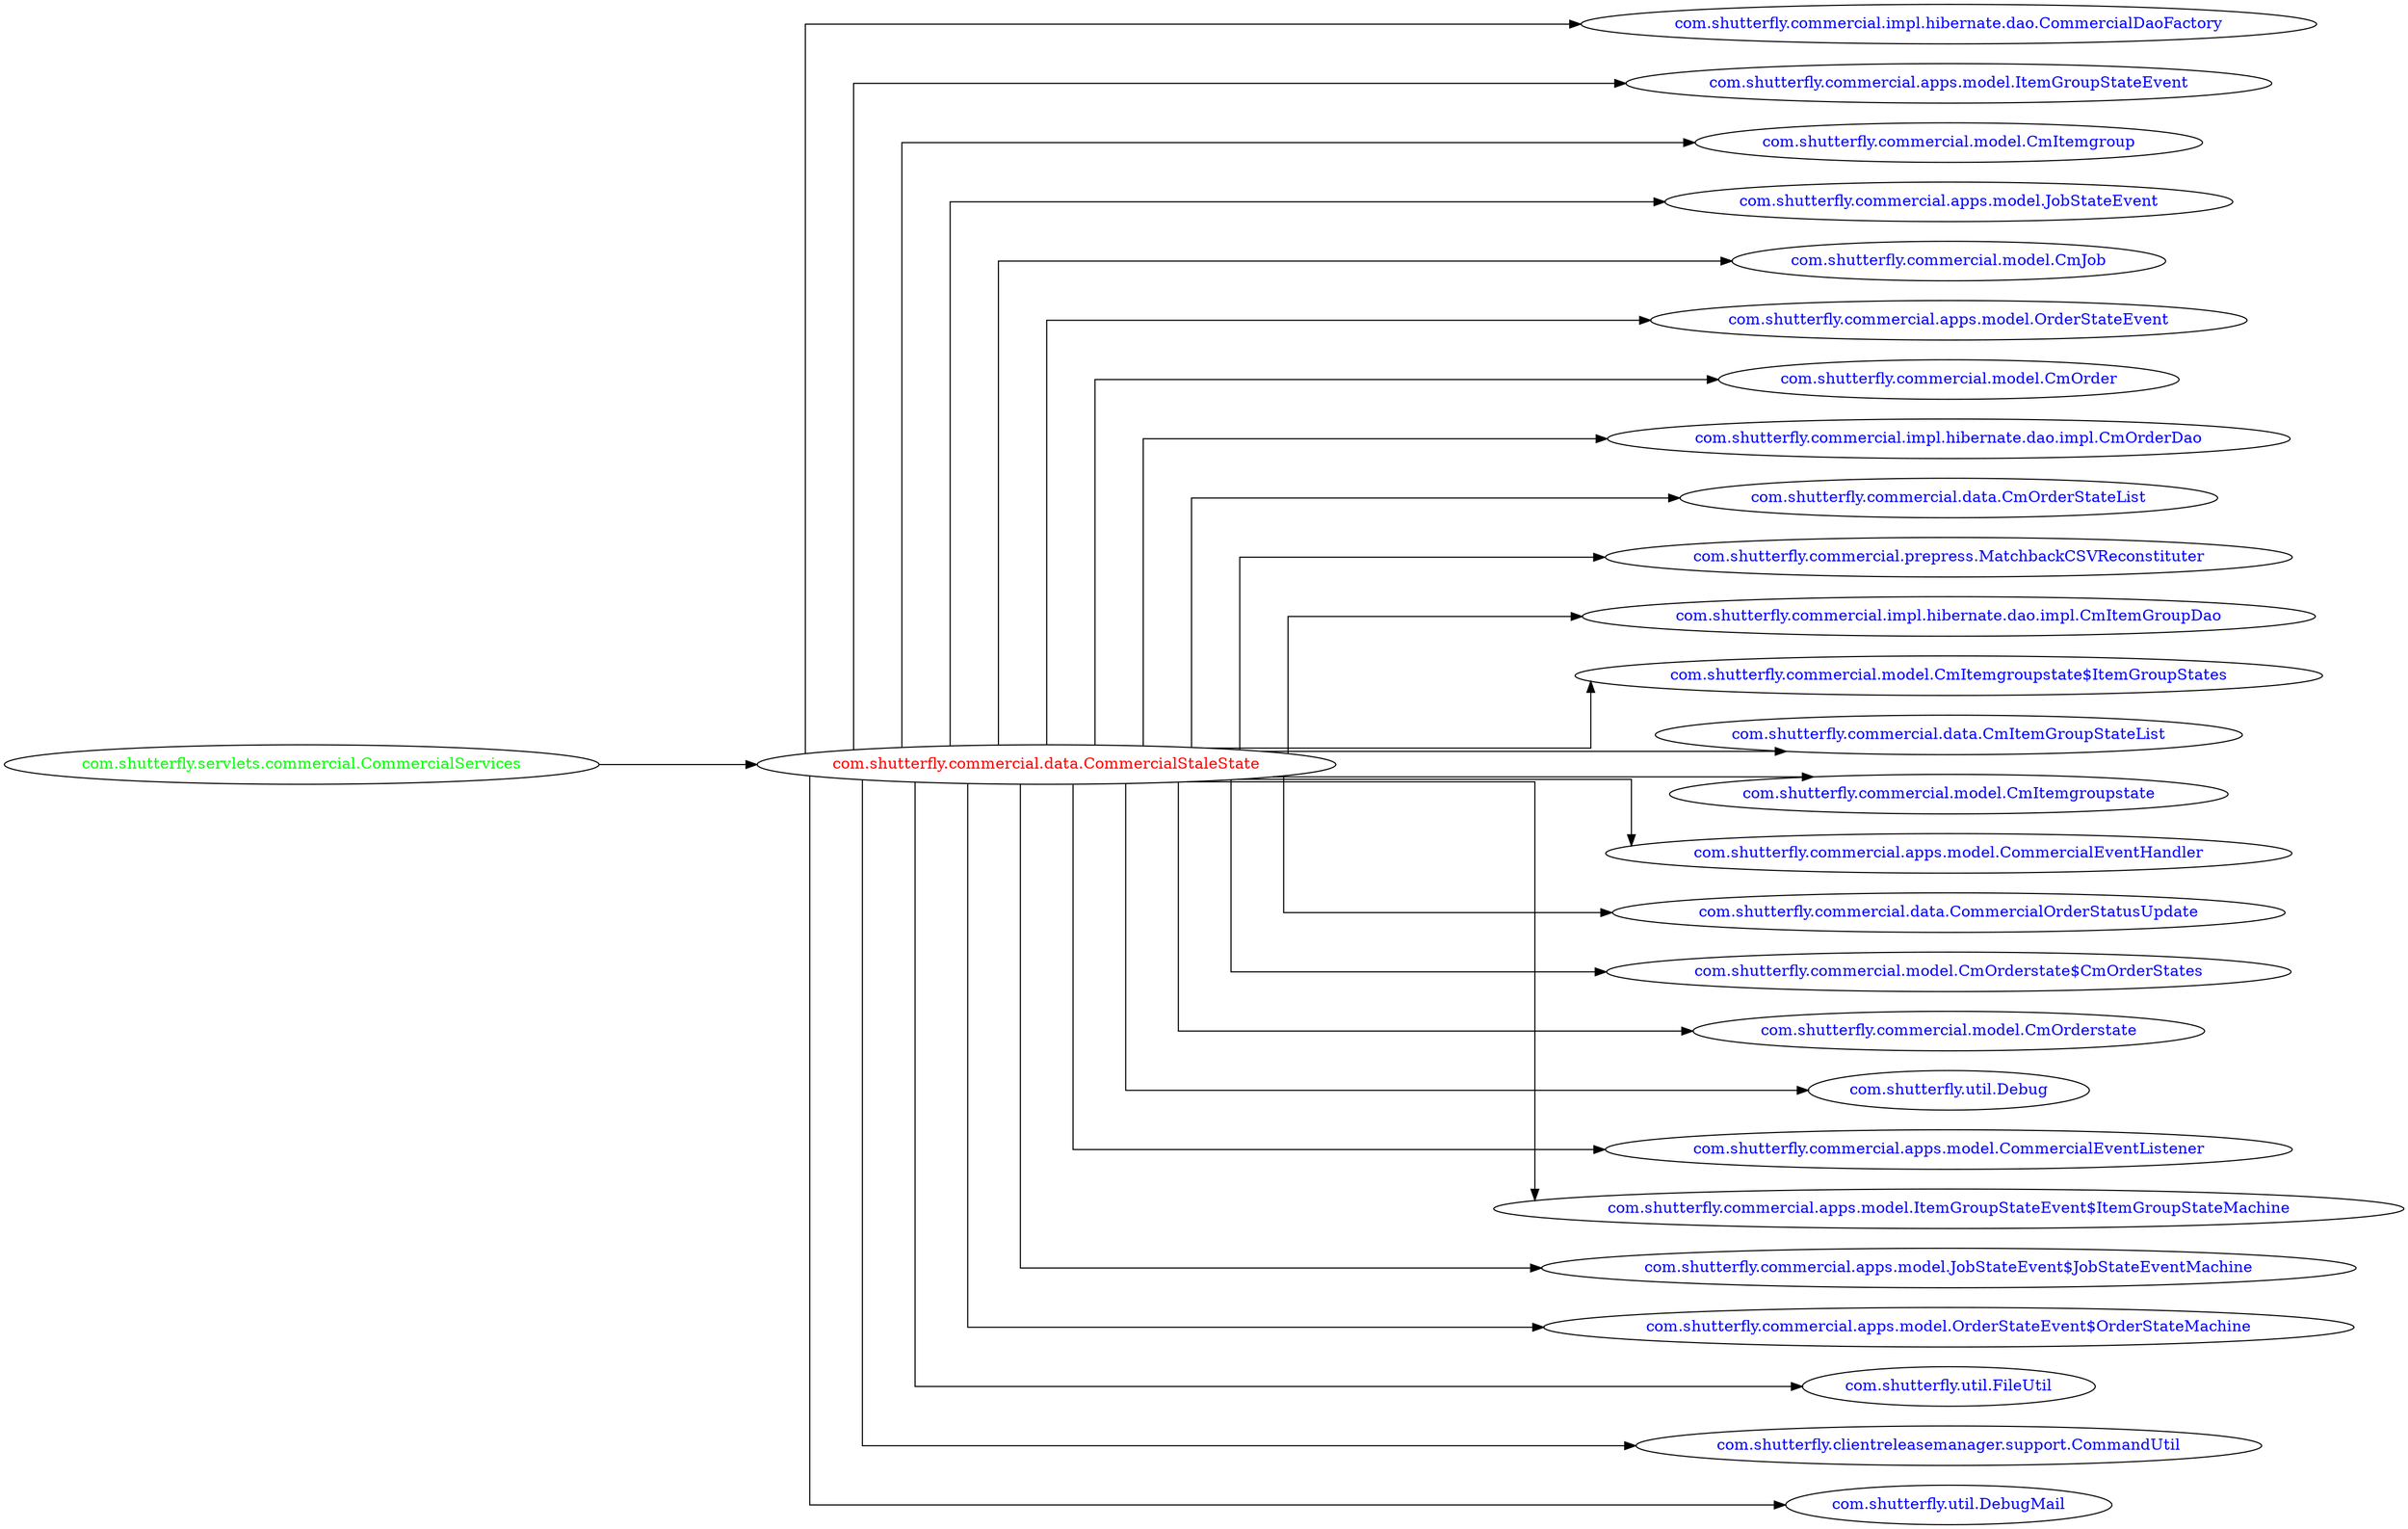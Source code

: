 digraph dependencyGraph {
 concentrate=true;
 ranksep="2.0";
 rankdir="LR"; 
 splines="ortho";
"com.shutterfly.commercial.data.CommercialStaleState" [fontcolor="red"];
"com.shutterfly.commercial.impl.hibernate.dao.CommercialDaoFactory" [ fontcolor="blue" ];
"com.shutterfly.commercial.data.CommercialStaleState"->"com.shutterfly.commercial.impl.hibernate.dao.CommercialDaoFactory";
"com.shutterfly.commercial.apps.model.ItemGroupStateEvent" [ fontcolor="blue" ];
"com.shutterfly.commercial.data.CommercialStaleState"->"com.shutterfly.commercial.apps.model.ItemGroupStateEvent";
"com.shutterfly.commercial.model.CmItemgroup" [ fontcolor="blue" ];
"com.shutterfly.commercial.data.CommercialStaleState"->"com.shutterfly.commercial.model.CmItemgroup";
"com.shutterfly.commercial.apps.model.JobStateEvent" [ fontcolor="blue" ];
"com.shutterfly.commercial.data.CommercialStaleState"->"com.shutterfly.commercial.apps.model.JobStateEvent";
"com.shutterfly.commercial.model.CmJob" [ fontcolor="blue" ];
"com.shutterfly.commercial.data.CommercialStaleState"->"com.shutterfly.commercial.model.CmJob";
"com.shutterfly.commercial.apps.model.OrderStateEvent" [ fontcolor="blue" ];
"com.shutterfly.commercial.data.CommercialStaleState"->"com.shutterfly.commercial.apps.model.OrderStateEvent";
"com.shutterfly.commercial.model.CmOrder" [ fontcolor="blue" ];
"com.shutterfly.commercial.data.CommercialStaleState"->"com.shutterfly.commercial.model.CmOrder";
"com.shutterfly.commercial.impl.hibernate.dao.impl.CmOrderDao" [ fontcolor="blue" ];
"com.shutterfly.commercial.data.CommercialStaleState"->"com.shutterfly.commercial.impl.hibernate.dao.impl.CmOrderDao";
"com.shutterfly.commercial.data.CmOrderStateList" [ fontcolor="blue" ];
"com.shutterfly.commercial.data.CommercialStaleState"->"com.shutterfly.commercial.data.CmOrderStateList";
"com.shutterfly.commercial.prepress.MatchbackCSVReconstituter" [ fontcolor="blue" ];
"com.shutterfly.commercial.data.CommercialStaleState"->"com.shutterfly.commercial.prepress.MatchbackCSVReconstituter";
"com.shutterfly.commercial.impl.hibernate.dao.impl.CmItemGroupDao" [ fontcolor="blue" ];
"com.shutterfly.commercial.data.CommercialStaleState"->"com.shutterfly.commercial.impl.hibernate.dao.impl.CmItemGroupDao";
"com.shutterfly.commercial.model.CmItemgroupstate$ItemGroupStates" [ fontcolor="blue" ];
"com.shutterfly.commercial.data.CommercialStaleState"->"com.shutterfly.commercial.model.CmItemgroupstate$ItemGroupStates";
"com.shutterfly.commercial.data.CmItemGroupStateList" [ fontcolor="blue" ];
"com.shutterfly.commercial.data.CommercialStaleState"->"com.shutterfly.commercial.data.CmItemGroupStateList";
"com.shutterfly.commercial.model.CmItemgroupstate" [ fontcolor="blue" ];
"com.shutterfly.commercial.data.CommercialStaleState"->"com.shutterfly.commercial.model.CmItemgroupstate";
"com.shutterfly.commercial.apps.model.CommercialEventHandler" [ fontcolor="blue" ];
"com.shutterfly.commercial.data.CommercialStaleState"->"com.shutterfly.commercial.apps.model.CommercialEventHandler";
"com.shutterfly.commercial.data.CommercialOrderStatusUpdate" [ fontcolor="blue" ];
"com.shutterfly.commercial.data.CommercialStaleState"->"com.shutterfly.commercial.data.CommercialOrderStatusUpdate";
"com.shutterfly.commercial.model.CmOrderstate$CmOrderStates" [ fontcolor="blue" ];
"com.shutterfly.commercial.data.CommercialStaleState"->"com.shutterfly.commercial.model.CmOrderstate$CmOrderStates";
"com.shutterfly.commercial.model.CmOrderstate" [ fontcolor="blue" ];
"com.shutterfly.commercial.data.CommercialStaleState"->"com.shutterfly.commercial.model.CmOrderstate";
"com.shutterfly.util.Debug" [ fontcolor="blue" ];
"com.shutterfly.commercial.data.CommercialStaleState"->"com.shutterfly.util.Debug";
"com.shutterfly.commercial.apps.model.CommercialEventListener" [ fontcolor="blue" ];
"com.shutterfly.commercial.data.CommercialStaleState"->"com.shutterfly.commercial.apps.model.CommercialEventListener";
"com.shutterfly.commercial.apps.model.ItemGroupStateEvent$ItemGroupStateMachine" [ fontcolor="blue" ];
"com.shutterfly.commercial.data.CommercialStaleState"->"com.shutterfly.commercial.apps.model.ItemGroupStateEvent$ItemGroupStateMachine";
"com.shutterfly.commercial.apps.model.JobStateEvent$JobStateEventMachine" [ fontcolor="blue" ];
"com.shutterfly.commercial.data.CommercialStaleState"->"com.shutterfly.commercial.apps.model.JobStateEvent$JobStateEventMachine";
"com.shutterfly.commercial.apps.model.OrderStateEvent$OrderStateMachine" [ fontcolor="blue" ];
"com.shutterfly.commercial.data.CommercialStaleState"->"com.shutterfly.commercial.apps.model.OrderStateEvent$OrderStateMachine";
"com.shutterfly.util.FileUtil" [ fontcolor="blue" ];
"com.shutterfly.commercial.data.CommercialStaleState"->"com.shutterfly.util.FileUtil";
"com.shutterfly.clientreleasemanager.support.CommandUtil" [ fontcolor="blue" ];
"com.shutterfly.commercial.data.CommercialStaleState"->"com.shutterfly.clientreleasemanager.support.CommandUtil";
"com.shutterfly.util.DebugMail" [ fontcolor="blue" ];
"com.shutterfly.commercial.data.CommercialStaleState"->"com.shutterfly.util.DebugMail";
"com.shutterfly.servlets.commercial.CommercialServices" [ fontcolor="green" ];
"com.shutterfly.servlets.commercial.CommercialServices"->"com.shutterfly.commercial.data.CommercialStaleState";
}